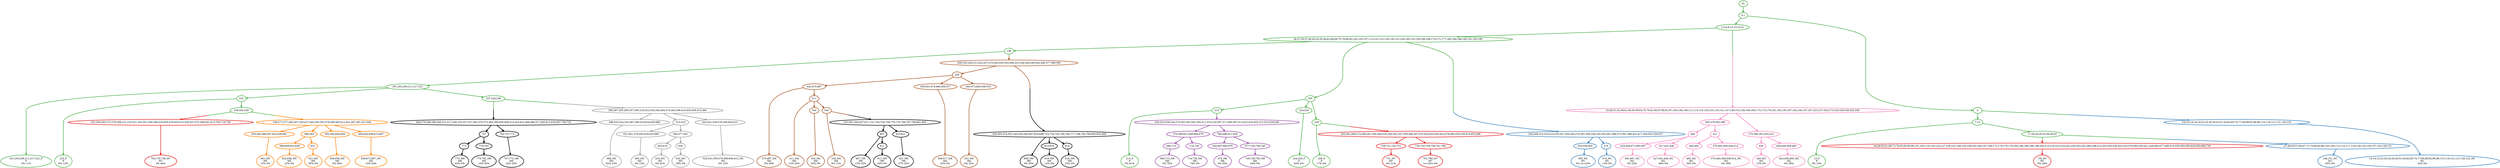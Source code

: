 digraph T {
	{
		rank=same
		121 [penwidth=3,colorscheme=set19,color=3,label="201;203;206;211;217;221_P\nP\n0% 11%"]
		119 [penwidth=3,colorscheme=set19,color=3,label="232_P\nP\n0% 12%"]
		116 [penwidth=3,colorscheme=set19,color=3,label="213_P\nP\n0% 61%"]
		114 [penwidth=3,colorscheme=set19,color=3,label="224;229_P\nP\n83% 0%"]
		112 [penwidth=3,colorscheme=set19,color=3,label="228_P\nP\n17% 0%"]
		109 [penwidth=3,colorscheme=set19,color=3,label="13_P\nP\n0% 16%"]
		107 [penwidth=3,colorscheme=set19,color=2,label="565_M1\nM1\n0% 1e+02%"]
		105 [penwidth=3,colorscheme=set19,color=2,label="574_M1\nM1\n13% 0%"]
		104 [penwidth=3,colorscheme=set19,color=2,label="14;16;18;22;25;30;34;43;51;54;62;65;74;77;84;88;92;96;98;110;118;121;131;145;152_M1\nM1\n32% 0%"]
		102 [penwidth=3,colorscheme=set19,color=2,label="148;151_M1\nM1\n55% 0%"]
		98 [penwidth=3,colorscheme=set19,color=8,label="483;497_M2\nM2\n0% 22%"]
		96 [penwidth=3,colorscheme=set19,color=8,label="427;441;448_M2\nM2\n49% 0%"]
		93 [penwidth=3,colorscheme=set19,color=8,label="495_M2\nM2\n35% 0%"]
		91 [penwidth=3,colorscheme=set19,color=8,label="470;482;494;506;514_M2\nM2\n0% 39%"]
		88 [penwidth=3,colorscheme=set19,color=8,label="426_M2\nM2\n15% 0%"]
		86 [penwidth=3,colorscheme=set19,color=8,label="444;458;469_M2\nM2\n0% 38%"]
		83 [penwidth=3,colorscheme=set19,color=9,label="686_M3\nM3\n62% 23%"]
		80 [penwidth=3,colorscheme=set19,color=9,label="685_M3\nM3\n0% 13%"]
		77 [penwidth=3,colorscheme=set19,color=9,label="616_M3\nM3\n0% 52%"]
		75 [penwidth=3,colorscheme=set19,color=9,label="630_M3\nM3\n38% 0%"]
		73 [penwidth=3,colorscheme=set19,color=9,label="524;541;559;576;590;604;615_M3\nM3\n0% 12%"]
		70 [penwidth=3,colorscheme=set19,color=7,label="475;487_M4\nM4\n0% 36%"]
		68 [penwidth=3,colorscheme=set19,color=7,label="511_M4\nM4\n13% 20%"]
		66 [penwidth=3,colorscheme=set19,color=7,label="534_M4\nM4\n55% 0%"]
		64 [penwidth=3,colorscheme=set19,color=7,label="544_M4\nM4\n0% 12%"]
		62 [penwidth=3,colorscheme=set19,color=7,label="509;517_M4\nM4\n33% 0%"]
		60 [penwidth=3,colorscheme=set19,color=7,label="533_M4\nM4\n0% 32%"]
		57 [penwidth=3,colorscheme=set19,color=5,label="661_M5\nM5\n13% 0%"]
		54 [penwidth=3,colorscheme=set19,color=5,label="622;638_M5\nM5\n22% 0%"]
		52 [penwidth=3,colorscheme=set19,color=5,label="621_M5\nM5\n50% 0%"]
		50 [penwidth=3,colorscheme=set19,color=5,label="636;659_M5\nM5\n0% 36%"]
		48 [penwidth=3,colorscheme=set19,color=5,label="658;672;687_M5\nM5\n15% 64%"]
		45 [penwidth=3,colorscheme=set19,color=4,label="690;715_M6\nM6\n0% 70%"]
		43 [penwidth=3,colorscheme=set19,color=4,label="714;728_M6\nM6\n74% 0%"]
		40 [penwidth=3,colorscheme=set19,color=4,label="678_M6\nM6\n0% 30%"]
		38 [penwidth=3,colorscheme=set19,color=4,label="726;736;746_M6\nM6\n26% 0%"]
		37 [penwidth=3,colorscheme=set19,color=1,label="704;716;738_M7\nM7\n0% 40%"]
		35 [penwidth=3,colorscheme=set19,color=1,label="751_M7\nM7\n0% 21%"]
		33 [penwidth=3,colorscheme=set19,color=1,label="761;766_M7\nM7\n1e+02% 0%"]
		32 [penwidth=3,colorscheme=set19,color=1,label="730_M7\nM7\n0% 38%"]
		29 [penwidth=3,colorscheme=set19,color=10,label="773_M8\nM8\n62% 0%"]
		27 [penwidth=3,colorscheme=set19,color=10,label="779;783_M8\nM8\n15% 50%"]
		25 [penwidth=3,colorscheme=set19,color=10,label="767;772_M8\nM8\n23% 50%"]
		24 [penwidth=3,colorscheme=set19,color=10,label="808_M9\nM9\n0% 50%"]
		22 [penwidth=3,colorscheme=set19,color=10,label="819_M9\nM9\n12% 0%"]
		20 [penwidth=3,colorscheme=set19,color=10,label="818_M9\nM9\n25% 0%"]
		18 [penwidth=3,colorscheme=set19,color=10,label="807_M9\nM9\n15% 20%"]
		16 [penwidth=3,colorscheme=set19,color=10,label="811_M9\nM9\n20% 0%"]
		14 [penwidth=3,colorscheme=set19,color=10,label="821_M9\nM9\n27% 30%"]
	}
	127 [penwidth=3,colorscheme=set19,color=3,label="GL"]
	126 [penwidth=3,colorscheme=set19,color=3,label="0;1"]
	125 [penwidth=3,colorscheme=set19,color=3,label="2;3;6;9;12;15;19;21"]
	124 [penwidth=3,colorscheme=set19,color=3,label="26;27;35;37;40;45;52;55;58;63;66;69;75;78;89;93;102;105;107;113;122;125;128;130;132;138;140;155;159;166;168;170;171;177;180;184;188;190;191;193;195"]
	123 [penwidth=3,colorscheme=set19,color=3,label="198"]
	122 [penwidth=3,colorscheme=set19,color=3,label="201;203;206;211;217;221"]
	120 [penwidth=3,colorscheme=set19,color=3,label="232"]
	118 [penwidth=3,colorscheme=set19,color=3,label="205"]
	117 [penwidth=3,colorscheme=set19,color=3,label="213"]
	115 [penwidth=3,colorscheme=set19,color=3,label="224;229"]
	113 [penwidth=3,colorscheme=set19,color=3,label="228"]
	111 [penwidth=3,colorscheme=set19,color=3,label="4"]
	110 [penwidth=3,colorscheme=set19,color=3,label="7;13"]
	108 [penwidth=3,colorscheme=set19,color=2,label="550;558;565"]
	106 [penwidth=3,colorscheme=set19,color=2,label="574"]
	103 [penwidth=3,colorscheme=set19,color=3,label="17;20;24;29;32;36;39;42"]
	101 [penwidth=3,colorscheme=set19,color=8,label="365;379;392;398"]
	100 [penwidth=3,colorscheme=set19,color=8,label="404"]
	99 [penwidth=3,colorscheme=set19,color=8,label="419;449;471;483;497"]
	97 [penwidth=3,colorscheme=set19,color=8,label="427;441;448"]
	95 [penwidth=3,colorscheme=set19,color=8,label="411"]
	94 [penwidth=3,colorscheme=set19,color=8,label="445;495"]
	92 [penwidth=3,colorscheme=set19,color=8,label="470;482;494;506;514"]
	90 [penwidth=3,colorscheme=set19,color=8,label="375;384;391;403;410"]
	89 [penwidth=3,colorscheme=set19,color=8,label="426"]
	87 [penwidth=3,colorscheme=set19,color=8,label="438;444;458;469"]
	85 [penwidth=3,colorscheme=set19,color=3,label="227;240;249"]
	84 [penwidth=3,colorscheme=set19,color=9,label="498;532;542;552;567;580;619;634;656;686"]
	82 [penwidth=3,colorscheme=set19,color=9,label="515;525"]
	81 [penwidth=3,colorscheme=set19,color=9,label="551;561;579;593;618;633;685"]
	79 [penwidth=3,colorscheme=set19,color=9,label="560;577;591"]
	78 [penwidth=3,colorscheme=set19,color=9,label="605;616"]
	76 [penwidth=3,colorscheme=set19,color=9,label="630"]
	74 [penwidth=3,colorscheme=set19,color=9,label="524;541;559;576;590;604;615"]
	72 [penwidth=3,colorscheme=set19,color=7,label="428"]
	71 [penwidth=3,colorscheme=set19,color=7,label="442;475;487"]
	69 [penwidth=3,colorscheme=set19,color=7,label="511"]
	67 [penwidth=3,colorscheme=set19,color=7,label="534"]
	65 [penwidth=3,colorscheme=set19,color=7,label="544"]
	63 [penwidth=3,colorscheme=set19,color=7,label="450;461;474;486;509;517"]
	61 [penwidth=3,colorscheme=set19,color=7,label="460;473;485;508;533"]
	59 [penwidth=3,colorscheme=set19,color=3,label="236;245;248"]
	58 [penwidth=3,colorscheme=set19,color=5,label="555;563;569;597;623;639;661"]
	56 [penwidth=3,colorscheme=set19,color=5,label="568;583"]
	55 [penwidth=3,colorscheme=set19,color=5,label="596;609;622;638"]
	53 [penwidth=3,colorscheme=set19,color=5,label="621"]
	51 [penwidth=3,colorscheme=set19,color=5,label="582;595;636;659"]
	49 [penwidth=3,colorscheme=set19,color=5,label="608;635;658;672;687"]
	47 [penwidth=3,colorscheme=set19,color=4,label="570;599;627;648;666;679"]
	46 [penwidth=3,colorscheme=set19,color=4,label="690;715"]
	44 [penwidth=3,colorscheme=set19,color=4,label="714;728"]
	42 [penwidth=3,colorscheme=set19,color=4,label="584;598;611;626"]
	41 [penwidth=3,colorscheme=set19,color=4,label="642;647;665;678"]
	39 [penwidth=3,colorscheme=set19,color=4,label="677;726;736;746"]
	36 [penwidth=3,colorscheme=set19,color=1,label="708;721;742;751"]
	34 [penwidth=3,colorscheme=set19,color=1,label="720;733;750;756;761;766"]
	31 [penwidth=3,colorscheme=set19,color=10,label="757"]
	30 [penwidth=3,colorscheme=set19,color=10,label="773"]
	28 [penwidth=3,colorscheme=set19,color=10,label="779;783"]
	26 [penwidth=3,colorscheme=set19,color=10,label="762;767;772"]
	23 [penwidth=3,colorscheme=set19,color=10,label="813;819"]
	21 [penwidth=3,colorscheme=set19,color=10,label="818"]
	19 [penwidth=3,colorscheme=set19,color=10,label="807"]
	17 [penwidth=3,colorscheme=set19,color=10,label="811"]
	15 [penwidth=3,colorscheme=set19,color=10,label="810;821"]
	13 [penwidth=3,colorscheme=set19,color=10,label="553;581;594;657;671;722;744;754;759;770;776;796;797;799;801;803"]
	12 [penwidth=3,colorscheme=set19,color=10,label="420;463;476;501;545;554;562;607;620;646;723;734;745;760;764;777;788;792;798;800;802;808"]
	11 [penwidth=3,colorscheme=set19,color=10,label="266;279;288;296;308;313;317;328;333;337;357;363;370;373;382;390;400;406;414;423;431;466;480;571;600;612;629;697;709;752"]
	10 [penwidth=3,colorscheme=set19,color=1,label="255;262;268;274;280;291;300;304;325;340;343;347;359;366;407;415;424;432;443;453;478;490;530;536;614;652;696"]
	9 [penwidth=3,colorscheme=set19,color=1,label="253;259;265;272;278;298;312;316;321;332;351;356;394;434;455;479;503;513;528;547;572;586;601;613;704;716;738"]
	8 [penwidth=3,colorscheme=set19,color=1,label="44;48;50;61;68;73;76;83;94;95;99;101;104;116;120;124;127;139;143;146;154;158;162;164;167;169;172;174;176;179;183;186;189;196;199;204;212;218;222;233;241;250;254;261;290;299;314;323;335;338;342;353;376;385;393;421;429;464;477;489;519;535;556;585;628;650;680;730"]
	7 [penwidth=3,colorscheme=set19,color=4,label="230;234;238;244;275;282;293;302;305;311;315;319;367;371;380;387;413;422;430;452;512;522;529;548"]
	6 [penwidth=3,colorscheme=set19,color=2,label="200;208;214;219;225;235;247;256;264;276;287;294;326;330;354;361;368;372;381;388;402;417;436;502;520;537"]
	5 [penwidth=3,colorscheme=set19,color=5,label="258;271;277;284;307;320;327;345;350;355;378;399;405;412;451;467;491;521;546"]
	4 [penwidth=3,colorscheme=set19,color=9,label="260;267;285;289;297;309;318;322;334;346;364;374;383;396;416;435;456;472;484"]
	3 [penwidth=3,colorscheme=set19,color=7,label="209;220;226;231;252;257;270;283;295;303;306;331;336;344;349;362;369;377;389;395"]
	2 [penwidth=3,colorscheme=set19,color=8,label="23;28;31;33;38;41;46;56;59;64;70;79;81;85;87;90;91;97;100;106;108;111;114;123;129;133;135;141;147;149;153;156;160;165;173;175;178;181;182;185;187;192;194;197;207;223;237;242;273;324;329;339;352;358"]
	1 [penwidth=3,colorscheme=set19,color=2,label="5;8;10;14;16;18;22;25;30;34;43;51;54;62;65;74;77;84;88;92;96;98;110;118;121;131;145;152"]
	0 [penwidth=3,colorscheme=set19,color=2,label="47;49;53;57;60;67;71;72;80;82;86;103;109;112;115;117;119;126;134;136;137;142;148;151"]
	127 -> 126 [penwidth=3,colorscheme=set19,color=3]
	126 -> 111 [penwidth=3,colorscheme=set19,color=3]
	126 -> 125 [penwidth=3,colorscheme=set19,color=3]
	125 -> 124 [penwidth=3,colorscheme=set19,color=3]
	125 -> 2 [penwidth=3,colorscheme=set19,color="3;0.5:8"]
	124 -> 123 [penwidth=3,colorscheme=set19,color=3]
	124 -> 118 [penwidth=3,colorscheme=set19,color=3]
	124 -> 6 [penwidth=3,colorscheme=set19,color="3;0.5:2"]
	123 -> 122 [penwidth=3,colorscheme=set19,color=3]
	123 -> 3 [penwidth=3,colorscheme=set19,color="3;0.5:7"]
	122 -> 121 [penwidth=3,colorscheme=set19,color=3]
	122 -> 120 [penwidth=3,colorscheme=set19,color=3]
	122 -> 85 [penwidth=3,colorscheme=set19,color=3]
	120 -> 119 [penwidth=3,colorscheme=set19,color=3]
	120 -> 59 [penwidth=3,colorscheme=set19,color=3]
	118 -> 117 [penwidth=3,colorscheme=set19,color=3]
	118 -> 115 [penwidth=3,colorscheme=set19,color=3]
	118 -> 113 [penwidth=3,colorscheme=set19,color=3]
	117 -> 116 [penwidth=3,colorscheme=set19,color=3]
	117 -> 7 [penwidth=3,colorscheme=set19,color="3;0.5:4"]
	115 -> 114 [penwidth=3,colorscheme=set19,color=3]
	113 -> 112 [penwidth=3,colorscheme=set19,color=3]
	113 -> 10 [penwidth=3,colorscheme=set19,color="3;0.5:1"]
	111 -> 110 [penwidth=3,colorscheme=set19,color=3]
	111 -> 1 [penwidth=3,colorscheme=set19,color="3;0.5:2"]
	110 -> 109 [penwidth=3,colorscheme=set19,color=3]
	110 -> 103 [penwidth=3,colorscheme=set19,color=3]
	108 -> 107 [penwidth=3,colorscheme=set19,color=2]
	106 -> 105 [penwidth=3,colorscheme=set19,color=2]
	103 -> 8 [penwidth=3,colorscheme=set19,color="3;0.5:1"]
	103 -> 0 [penwidth=3,colorscheme=set19,color="3;0.5:2"]
	101 -> 100 [penwidth=3,colorscheme=set19,color=8]
	101 -> 95 [penwidth=3,colorscheme=set19,color=8]
	100 -> 97 [penwidth=3,colorscheme=set19,color=8]
	100 -> 99 [penwidth=3,colorscheme=set19,color=8]
	99 -> 98 [penwidth=3,colorscheme=set19,color=8]
	97 -> 96 [penwidth=3,colorscheme=set19,color=8]
	95 -> 92 [penwidth=3,colorscheme=set19,color=8]
	95 -> 94 [penwidth=3,colorscheme=set19,color=8]
	94 -> 93 [penwidth=3,colorscheme=set19,color=8]
	92 -> 91 [penwidth=3,colorscheme=set19,color=8]
	90 -> 89 [penwidth=3,colorscheme=set19,color=8]
	90 -> 87 [penwidth=3,colorscheme=set19,color=8]
	89 -> 88 [penwidth=3,colorscheme=set19,color=8]
	87 -> 86 [penwidth=3,colorscheme=set19,color=8]
	85 -> 11 [penwidth=3,colorscheme=set19,color="3;0.5:10"]
	85 -> 4 [penwidth=3,colorscheme=set19,color="3;0.5:9"]
	84 -> 83 [penwidth=3,colorscheme=set19,color=9]
	82 -> 79 [penwidth=3,colorscheme=set19,color=9]
	82 -> 81 [penwidth=3,colorscheme=set19,color=9]
	81 -> 80 [penwidth=3,colorscheme=set19,color=9]
	79 -> 76 [penwidth=3,colorscheme=set19,color=9]
	79 -> 78 [penwidth=3,colorscheme=set19,color=9]
	78 -> 77 [penwidth=3,colorscheme=set19,color=9]
	76 -> 75 [penwidth=3,colorscheme=set19,color=9]
	74 -> 73 [penwidth=3,colorscheme=set19,color=9]
	72 -> 61 [penwidth=3,colorscheme=set19,color=7]
	72 -> 63 [penwidth=3,colorscheme=set19,color=7]
	72 -> 71 [penwidth=3,colorscheme=set19,color=7]
	71 -> 70 [penwidth=3,colorscheme=set19,color=7]
	71 -> 69 [penwidth=3,colorscheme=set19,color=7]
	69 -> 68 [penwidth=3,colorscheme=set19,color=7]
	69 -> 67 [penwidth=3,colorscheme=set19,color=7]
	69 -> 65 [penwidth=3,colorscheme=set19,color=7]
	67 -> 66 [penwidth=3,colorscheme=set19,color=7]
	65 -> 64 [penwidth=3,colorscheme=set19,color=7]
	65 -> 13 [penwidth=3,colorscheme=set19,color="7;0.5:10"]
	63 -> 62 [penwidth=3,colorscheme=set19,color=7]
	61 -> 60 [penwidth=3,colorscheme=set19,color=7]
	59 -> 9 [penwidth=3,colorscheme=set19,color="3;0.5:1"]
	59 -> 5 [penwidth=3,colorscheme=set19,color="3;0.5:5"]
	58 -> 57 [penwidth=3,colorscheme=set19,color=5]
	56 -> 53 [penwidth=3,colorscheme=set19,color=5]
	56 -> 55 [penwidth=3,colorscheme=set19,color=5]
	55 -> 54 [penwidth=3,colorscheme=set19,color=5]
	53 -> 52 [penwidth=3,colorscheme=set19,color=5]
	51 -> 50 [penwidth=3,colorscheme=set19,color=5]
	49 -> 48 [penwidth=3,colorscheme=set19,color=5]
	47 -> 46 [penwidth=3,colorscheme=set19,color=4]
	47 -> 44 [penwidth=3,colorscheme=set19,color=4]
	46 -> 45 [penwidth=3,colorscheme=set19,color=4]
	44 -> 43 [penwidth=3,colorscheme=set19,color=4]
	42 -> 39 [penwidth=3,colorscheme=set19,color=4]
	42 -> 41 [penwidth=3,colorscheme=set19,color=4]
	41 -> 40 [penwidth=3,colorscheme=set19,color=4]
	39 -> 38 [penwidth=3,colorscheme=set19,color=4]
	36 -> 35 [penwidth=3,colorscheme=set19,color=1]
	34 -> 33 [penwidth=3,colorscheme=set19,color=1]
	31 -> 30 [penwidth=3,colorscheme=set19,color=10]
	31 -> 28 [penwidth=3,colorscheme=set19,color=10]
	30 -> 29 [penwidth=3,colorscheme=set19,color=10]
	28 -> 27 [penwidth=3,colorscheme=set19,color=10]
	26 -> 25 [penwidth=3,colorscheme=set19,color=10]
	23 -> 22 [penwidth=3,colorscheme=set19,color=10]
	21 -> 20 [penwidth=3,colorscheme=set19,color=10]
	19 -> 18 [penwidth=3,colorscheme=set19,color=10]
	19 -> 17 [penwidth=3,colorscheme=set19,color=10]
	17 -> 16 [penwidth=3,colorscheme=set19,color=10]
	15 -> 14 [penwidth=3,colorscheme=set19,color=10]
	13 -> 19 [penwidth=3,colorscheme=set19,color=10]
	13 -> 15 [penwidth=3,colorscheme=set19,color=10]
	12 -> 24 [penwidth=3,colorscheme=set19,color=10]
	12 -> 23 [penwidth=3,colorscheme=set19,color=10]
	12 -> 21 [penwidth=3,colorscheme=set19,color=10]
	11 -> 31 [penwidth=3,colorscheme=set19,color=10]
	11 -> 26 [penwidth=3,colorscheme=set19,color=10]
	10 -> 36 [penwidth=3,colorscheme=set19,color=1]
	10 -> 34 [penwidth=3,colorscheme=set19,color=1]
	9 -> 37 [penwidth=3,colorscheme=set19,color=1]
	8 -> 32 [penwidth=3,colorscheme=set19,color=1]
	7 -> 47 [penwidth=3,colorscheme=set19,color=4]
	7 -> 42 [penwidth=3,colorscheme=set19,color=4]
	6 -> 108 [penwidth=3,colorscheme=set19,color=2]
	6 -> 106 [penwidth=3,colorscheme=set19,color=2]
	5 -> 58 [penwidth=3,colorscheme=set19,color=5]
	5 -> 56 [penwidth=3,colorscheme=set19,color=5]
	5 -> 51 [penwidth=3,colorscheme=set19,color=5]
	5 -> 49 [penwidth=3,colorscheme=set19,color=5]
	4 -> 84 [penwidth=3,colorscheme=set19,color=9]
	4 -> 82 [penwidth=3,colorscheme=set19,color=9]
	4 -> 74 [penwidth=3,colorscheme=set19,color=9]
	3 -> 72 [penwidth=3,colorscheme=set19,color=7]
	3 -> 12 [penwidth=3,colorscheme=set19,color="7;0.5:10"]
	2 -> 101 [penwidth=3,colorscheme=set19,color=8]
	2 -> 90 [penwidth=3,colorscheme=set19,color=8]
	1 -> 104 [penwidth=3,colorscheme=set19,color=2]
	0 -> 102 [penwidth=3,colorscheme=set19,color=2]
}
